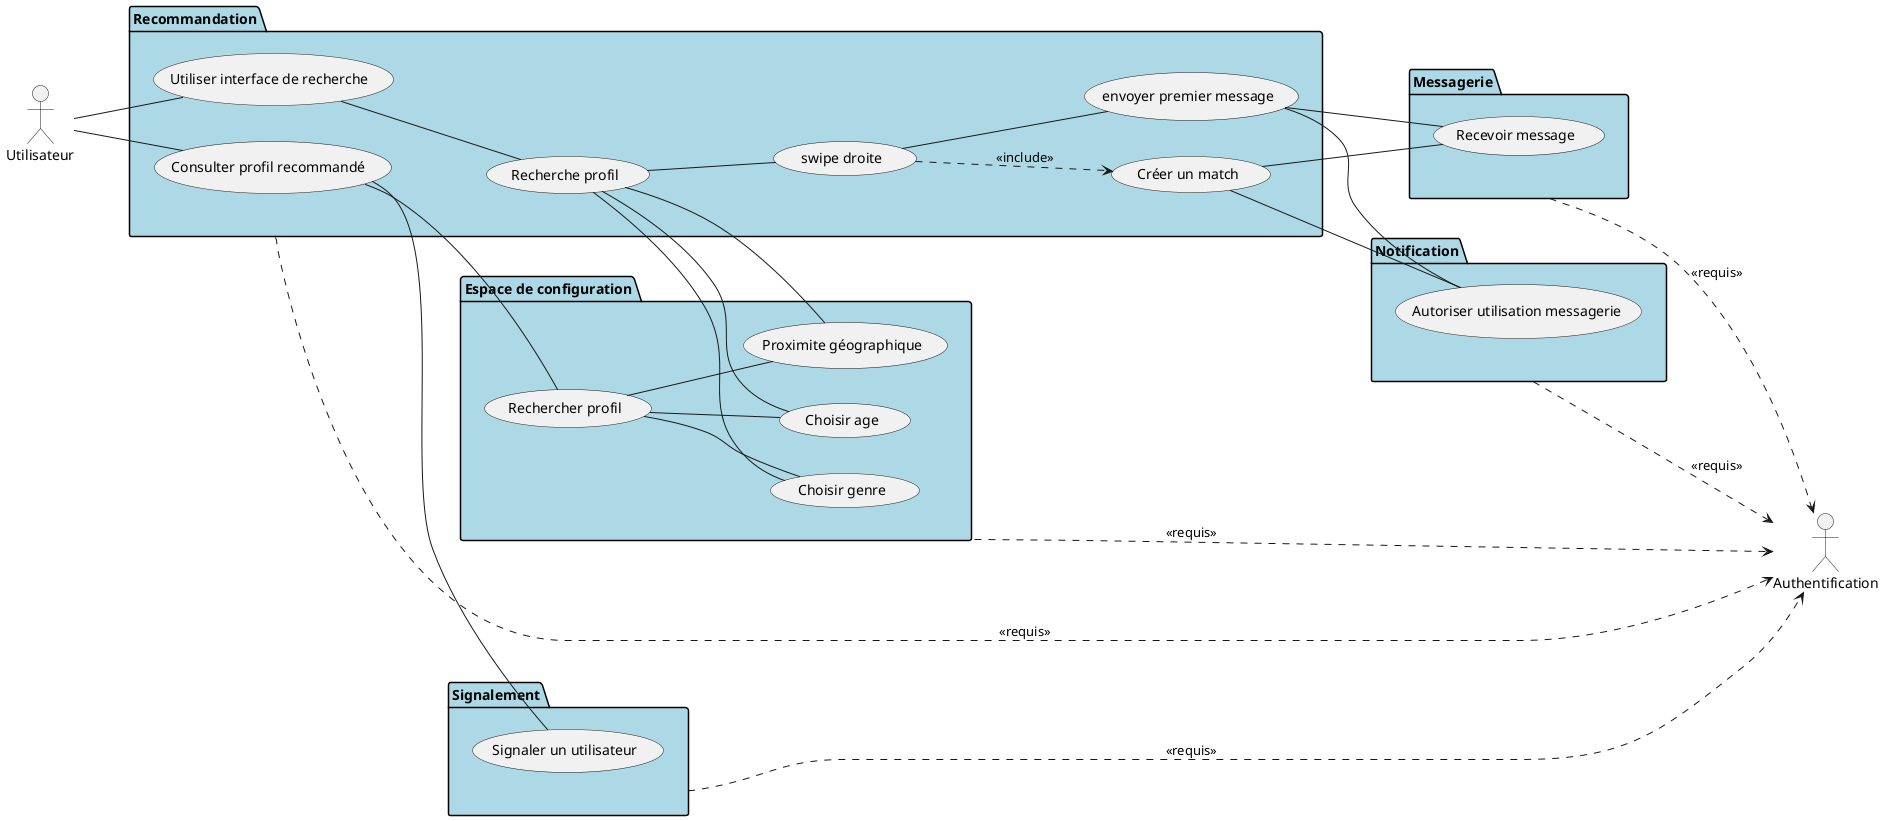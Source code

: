@startuml

left to right direction

'Acteurs'
actor Utilisateur

package "Notification" #LightBlue {

    usecase "Autoriser utilisation messagerie" as notif_messagerie

}

package "Espace de configuration" #LightBlue {

   usecase "Proximite géographique" as config_proximite
   usecase "Rechercher profil" as config_critere_visibilite_autres
   usecase "Choisir age" as config_age
   usecase "Choisir genre" as config_genre

    config_critere_visibilite_autres -- config_proximite
    config_critere_visibilite_autres -- config_age
    config_critere_visibilite_autres -- config_genre

}


package "Messagerie" #LightBlue {

    usecase "Recevoir message" as mess_recevoir

}

package "Signalement" #LightBlue {

    usecase "Signaler un utilisateur" as signal_user


}

package "Recommandation" #LightBlue {

    usecase "Consulter profil recommandé " as reco_consultation
    usecase "Utiliser interface de recherche " as reco_interface
    usecase "Recherche profil" as reco_recherche
    usecase "swipe droite" as reco_interet
    usecase "envoyer premier message" as reco_message
    usecase "Créer un match" as reco_match


    Utilisateur -- reco_consultation
    Utilisateur -- reco_interface

    reco_consultation -- config_critere_visibilite_autres
    reco_consultation -- signal_user

    reco_interface -- reco_recherche

    reco_recherche -- config_age
    reco_recherche -- config_genre
    reco_recherche -- config_proximite

    reco_recherche -- reco_interet

    reco_interet ..> reco_match : <<include>>
    reco_interet -- reco_message

    reco_message -- mess_recevoir
    reco_message -- notif_messagerie


    reco_match -- notif_messagerie
    reco_match -- mess_recevoir

}

    "Recommandation" ..> Authentification : <<requis>>
    "Espace de configuration" ..> Authentification : <<requis>>
    "Signalement" ..> Authentification : <<requis>>
    "Notification" ..> Authentification : <<requis>>
    "Messagerie" ..> Authentification : <<requis>>


@enduml
